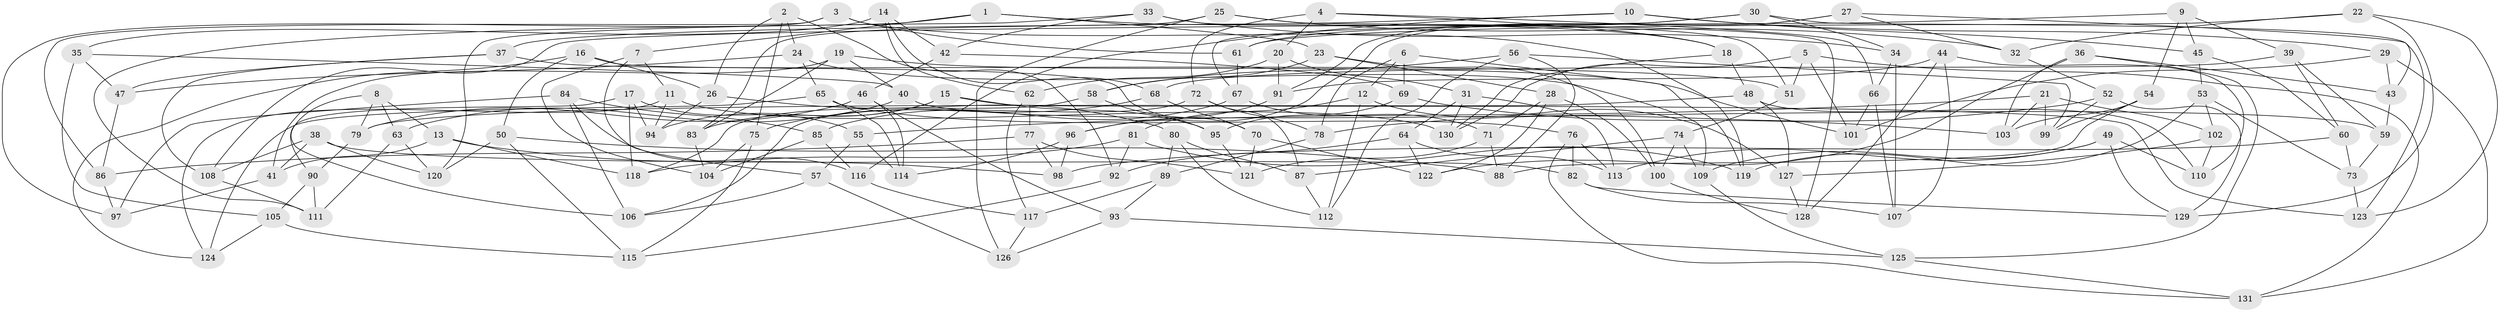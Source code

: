// coarse degree distribution, {9: 0.17073170731707318, 10: 0.0975609756097561, 4: 0.0975609756097561, 11: 0.04878048780487805, 8: 0.17073170731707318, 3: 0.0975609756097561, 6: 0.1951219512195122, 5: 0.04878048780487805, 7: 0.07317073170731707}
// Generated by graph-tools (version 1.1) at 2025/53/03/04/25 22:53:56]
// undirected, 131 vertices, 262 edges
graph export_dot {
  node [color=gray90,style=filled];
  1;
  2;
  3;
  4;
  5;
  6;
  7;
  8;
  9;
  10;
  11;
  12;
  13;
  14;
  15;
  16;
  17;
  18;
  19;
  20;
  21;
  22;
  23;
  24;
  25;
  26;
  27;
  28;
  29;
  30;
  31;
  32;
  33;
  34;
  35;
  36;
  37;
  38;
  39;
  40;
  41;
  42;
  43;
  44;
  45;
  46;
  47;
  48;
  49;
  50;
  51;
  52;
  53;
  54;
  55;
  56;
  57;
  58;
  59;
  60;
  61;
  62;
  63;
  64;
  65;
  66;
  67;
  68;
  69;
  70;
  71;
  72;
  73;
  74;
  75;
  76;
  77;
  78;
  79;
  80;
  81;
  82;
  83;
  84;
  85;
  86;
  87;
  88;
  89;
  90;
  91;
  92;
  93;
  94;
  95;
  96;
  97;
  98;
  99;
  100;
  101;
  102;
  103;
  104;
  105;
  106;
  107;
  108;
  109;
  110;
  111;
  112;
  113;
  114;
  115;
  116;
  117;
  118;
  119;
  120;
  121;
  122;
  123;
  124;
  125;
  126;
  127;
  128;
  129;
  130;
  131;
  1 -- 7;
  1 -- 111;
  1 -- 18;
  1 -- 23;
  2 -- 75;
  2 -- 92;
  2 -- 26;
  2 -- 24;
  3 -- 61;
  3 -- 119;
  3 -- 97;
  3 -- 86;
  4 -- 72;
  4 -- 20;
  4 -- 18;
  4 -- 66;
  5 -- 101;
  5 -- 131;
  5 -- 51;
  5 -- 130;
  6 -- 78;
  6 -- 69;
  6 -- 119;
  6 -- 12;
  7 -- 57;
  7 -- 11;
  7 -- 104;
  8 -- 79;
  8 -- 106;
  8 -- 63;
  8 -- 13;
  9 -- 54;
  9 -- 45;
  9 -- 108;
  9 -- 39;
  10 -- 37;
  10 -- 116;
  10 -- 45;
  10 -- 29;
  11 -- 124;
  11 -- 130;
  11 -- 94;
  12 -- 81;
  12 -- 127;
  12 -- 112;
  13 -- 98;
  13 -- 118;
  13 -- 41;
  14 -- 35;
  14 -- 68;
  14 -- 62;
  14 -- 42;
  15 -- 94;
  15 -- 95;
  15 -- 83;
  15 -- 123;
  16 -- 70;
  16 -- 50;
  16 -- 124;
  16 -- 26;
  17 -- 90;
  17 -- 94;
  17 -- 118;
  17 -- 55;
  18 -- 48;
  18 -- 130;
  19 -- 40;
  19 -- 101;
  19 -- 41;
  19 -- 83;
  20 -- 91;
  20 -- 62;
  20 -- 31;
  21 -- 99;
  21 -- 103;
  21 -- 55;
  21 -- 102;
  22 -- 32;
  22 -- 129;
  22 -- 61;
  22 -- 123;
  23 -- 58;
  23 -- 28;
  23 -- 100;
  24 -- 65;
  24 -- 47;
  24 -- 109;
  25 -- 126;
  25 -- 32;
  25 -- 83;
  25 -- 128;
  26 -- 94;
  26 -- 80;
  27 -- 32;
  27 -- 96;
  27 -- 43;
  27 -- 91;
  28 -- 122;
  28 -- 100;
  28 -- 71;
  29 -- 101;
  29 -- 131;
  29 -- 43;
  30 -- 61;
  30 -- 123;
  30 -- 67;
  30 -- 34;
  31 -- 113;
  31 -- 130;
  31 -- 64;
  32 -- 52;
  33 -- 42;
  33 -- 34;
  33 -- 51;
  33 -- 120;
  34 -- 66;
  34 -- 107;
  35 -- 105;
  35 -- 47;
  35 -- 40;
  36 -- 103;
  36 -- 122;
  36 -- 43;
  36 -- 125;
  37 -- 47;
  37 -- 108;
  37 -- 51;
  38 -- 108;
  38 -- 41;
  38 -- 120;
  38 -- 82;
  39 -- 60;
  39 -- 68;
  39 -- 59;
  40 -- 63;
  40 -- 59;
  41 -- 97;
  42 -- 69;
  42 -- 46;
  43 -- 59;
  44 -- 91;
  44 -- 110;
  44 -- 107;
  44 -- 128;
  45 -- 60;
  45 -- 53;
  46 -- 79;
  46 -- 93;
  46 -- 114;
  47 -- 86;
  48 -- 127;
  48 -- 79;
  48 -- 110;
  49 -- 113;
  49 -- 109;
  49 -- 110;
  49 -- 129;
  50 -- 88;
  50 -- 120;
  50 -- 115;
  51 -- 74;
  52 -- 99;
  52 -- 129;
  52 -- 78;
  53 -- 119;
  53 -- 73;
  53 -- 102;
  54 -- 103;
  54 -- 88;
  54 -- 99;
  55 -- 57;
  55 -- 114;
  56 -- 99;
  56 -- 58;
  56 -- 88;
  56 -- 112;
  57 -- 126;
  57 -- 106;
  58 -- 95;
  58 -- 118;
  59 -- 73;
  60 -- 73;
  60 -- 98;
  61 -- 67;
  62 -- 117;
  62 -- 77;
  63 -- 111;
  63 -- 120;
  64 -- 113;
  64 -- 122;
  64 -- 92;
  65 -- 124;
  65 -- 76;
  65 -- 114;
  66 -- 101;
  66 -- 107;
  67 -- 85;
  67 -- 71;
  68 -- 70;
  68 -- 75;
  69 -- 103;
  69 -- 95;
  70 -- 121;
  70 -- 122;
  71 -- 88;
  71 -- 121;
  72 -- 78;
  72 -- 87;
  72 -- 106;
  73 -- 123;
  74 -- 109;
  74 -- 100;
  74 -- 87;
  75 -- 104;
  75 -- 115;
  76 -- 113;
  76 -- 131;
  76 -- 82;
  77 -- 121;
  77 -- 86;
  77 -- 98;
  78 -- 89;
  79 -- 90;
  80 -- 112;
  80 -- 87;
  80 -- 89;
  81 -- 92;
  81 -- 118;
  81 -- 119;
  82 -- 107;
  82 -- 129;
  83 -- 104;
  84 -- 106;
  84 -- 116;
  84 -- 97;
  84 -- 85;
  85 -- 104;
  85 -- 116;
  86 -- 97;
  87 -- 112;
  89 -- 117;
  89 -- 93;
  90 -- 111;
  90 -- 105;
  91 -- 96;
  92 -- 115;
  93 -- 126;
  93 -- 125;
  95 -- 121;
  96 -- 114;
  96 -- 98;
  100 -- 128;
  102 -- 110;
  102 -- 127;
  105 -- 124;
  105 -- 115;
  108 -- 111;
  109 -- 125;
  116 -- 117;
  117 -- 126;
  125 -- 131;
  127 -- 128;
}
